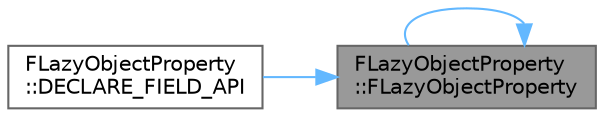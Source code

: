digraph "FLazyObjectProperty::FLazyObjectProperty"
{
 // INTERACTIVE_SVG=YES
 // LATEX_PDF_SIZE
  bgcolor="transparent";
  edge [fontname=Helvetica,fontsize=10,labelfontname=Helvetica,labelfontsize=10];
  node [fontname=Helvetica,fontsize=10,shape=box,height=0.2,width=0.4];
  rankdir="RL";
  Node1 [id="Node000001",label="FLazyObjectProperty\l::FLazyObjectProperty",height=0.2,width=0.4,color="gray40", fillcolor="grey60", style="filled", fontcolor="black",tooltip="Constructor used for constructing compiled in properties."];
  Node1 -> Node1 [id="edge1_Node000001_Node000001",dir="back",color="steelblue1",style="solid",tooltip=" "];
  Node1 -> Node2 [id="edge2_Node000001_Node000002",dir="back",color="steelblue1",style="solid",tooltip=" "];
  Node2 [id="Node000002",label="FLazyObjectProperty\l::DECLARE_FIELD_API",height=0.2,width=0.4,color="grey40", fillcolor="white", style="filled",URL="$d1/d5d/classFLazyObjectProperty.html#a50ea3b86cead424bbd31f6bb60a364b4",tooltip=" "];
}
